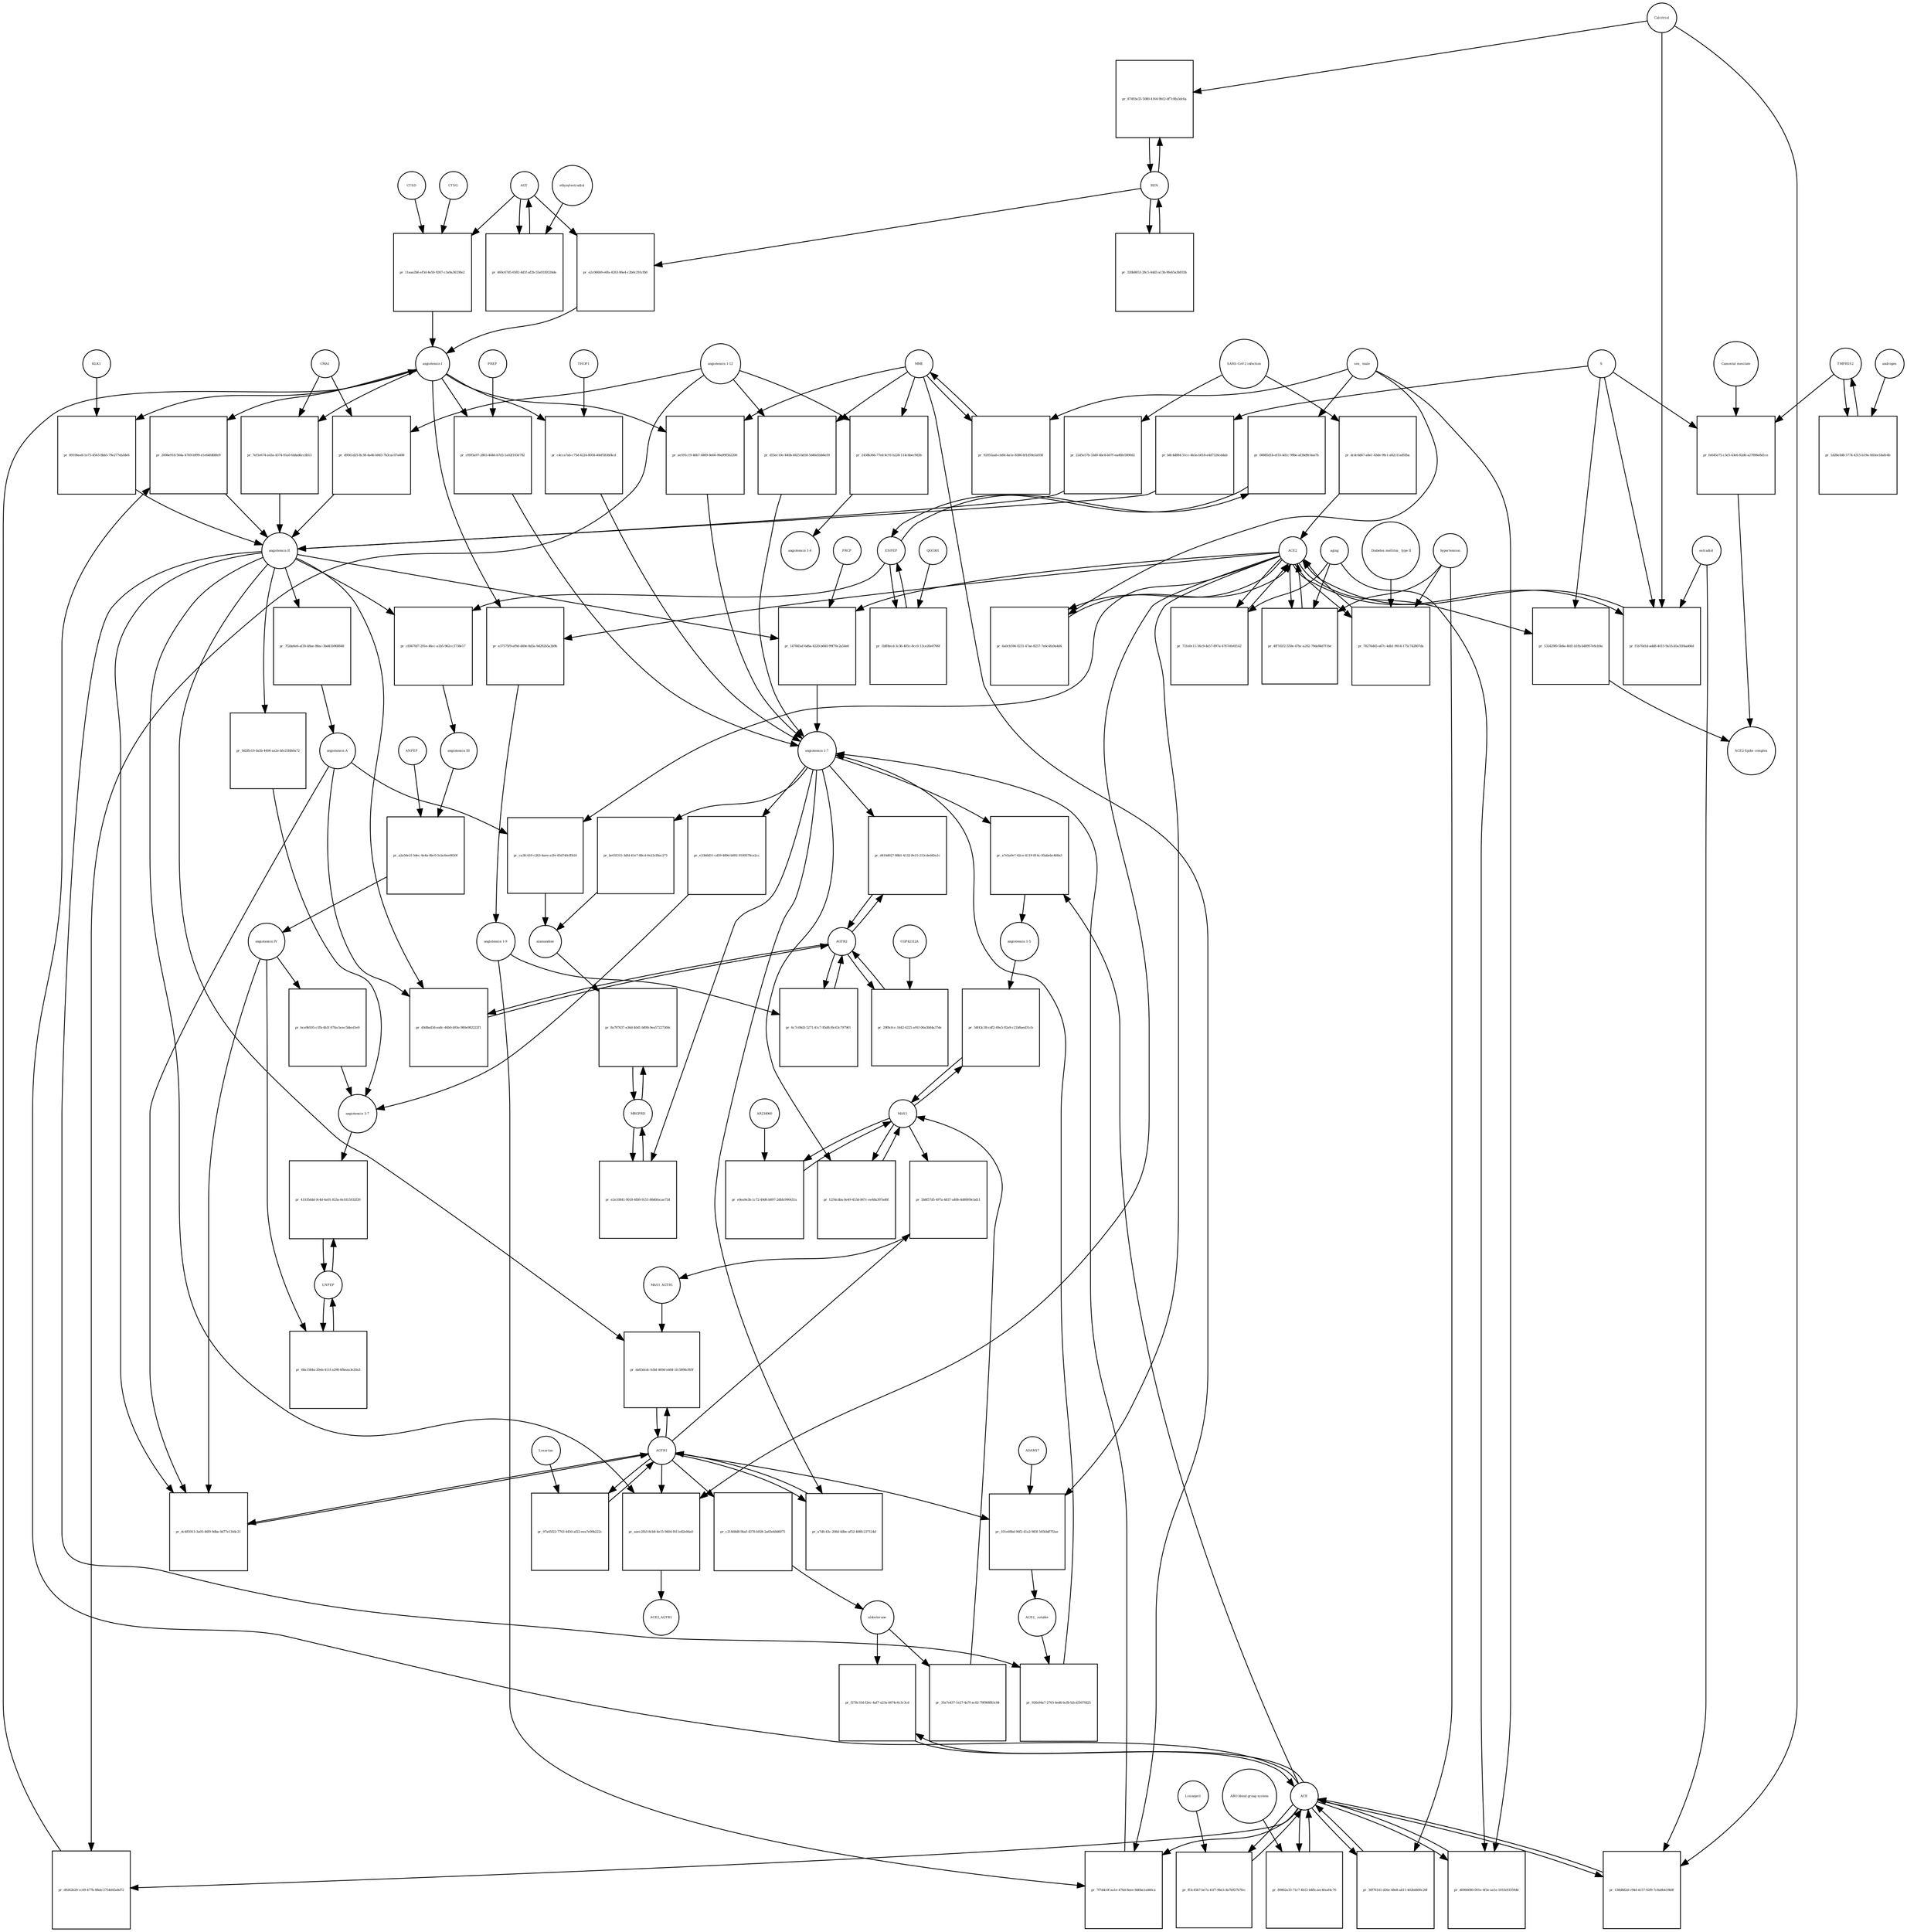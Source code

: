 strict digraph  {
"angiotensin I" [annotation="urn_miriam_obo.chebi_CHEBI%3A2718", bipartite=0, cls="simple chemical", fontsize=4, label="angiotensin I", shape=circle];
"pr_2006e918-564a-4769-b999-e1e64fd68fe9" [annotation="", bipartite=1, cls=process, fontsize=4, label="pr_2006e918-564a-4769-b999-e1e64fd68fe9", shape=square];
"angiotensin II" [annotation="urn_miriam_obo.chebi_CHEBI%3A48432", bipartite=0, cls="simple chemical", fontsize=4, label="angiotensin II", shape=circle];
ACE [annotation="urn_miriam_hgnc_HGNC%3A2707", bipartite=0, cls=macromolecule, fontsize=4, label=ACE, shape=circle];
"pr_e37575f9-ef9d-449e-8d3a-9d292b5a3b9b" [annotation="", bipartite=1, cls=process, fontsize=4, label="pr_e37575f9-ef9d-449e-8d3a-9d292b5a3b9b", shape=square];
"angiotensin 1-9" [annotation="urn_miriam_obo.chebi_CHEBI%3A80128", bipartite=0, cls="simple chemical", fontsize=4, label="angiotensin 1-9", shape=circle];
ACE2 [annotation="urn_miriam_hgnc_HGNC%3A13557", bipartite=0, cls=macromolecule, fontsize=4, label=ACE2, shape=circle];
"pr_7f7ddc0f-aa1e-47bd-8eee-8d6ba1ad40ca" [annotation="", bipartite=1, cls=process, fontsize=4, label="pr_7f7ddc0f-aa1e-47bd-8eee-8d6ba1ad40ca", shape=square];
"angiotensin 1-7" [annotation="urn_miriam_obo.chebi_CHEBI%3A55438", bipartite=0, cls="simple chemical", fontsize=4, label="angiotensin 1-7", shape=circle];
MME [annotation="", bipartite=0, cls=macromolecule, fontsize=4, label=MME, shape=circle];
"pr_147845af-6d6a-4220-b640-99f70c2a54e6" [annotation="", bipartite=1, cls=process, fontsize=4, label="pr_147845af-6d6a-4220-b640-99f70c2a54e6", shape=square];
PRCP [annotation="urn_miriam_hgnc_HGNC%3A9344", bipartite=0, cls=macromolecule, fontsize=4, label=PRCP, shape=circle];
"pr_a7e5a0e7-62ce-4119-814c-95abebc468a5" [annotation="", bipartite=1, cls=process, fontsize=4, label="pr_a7e5a0e7-62ce-4119-814c-95abebc468a5", shape=square];
"angiotensin 1-5" [annotation="urn_miriam_obo.chebi_CHEBI%3A80129", bipartite=0, cls="simple chemical", fontsize=4, label="angiotensin 1-5", shape=circle];
REN [annotation="urn_miriam_hgnc_HGNC%3A9958", bipartite=0, cls=macromolecule, fontsize=4, label=REN, shape=circle];
"pr_87493e33-5080-4164-9b12-df7c8fa3dc6a" [annotation="", bipartite=1, cls="omitted process", fontsize=4, label="pr_87493e33-5080-4164-9b12-df7c8fa3dc6a", shape=square];
Calcitriol [annotation="urn_miriam_obo.chebi_CHEBI%3A17823", bipartite=0, cls="simple chemical", fontsize=4, label=Calcitriol, shape=circle];
AGT [annotation="urn_miriam_hgnc_HGNC%3A333", bipartite=0, cls=macromolecule, fontsize=4, label=AGT, shape=circle];
"pr_e2c066b9-e6fa-4263-86e4-c2b0c291cfb0" [annotation="", bipartite=1, cls=process, fontsize=4, label="pr_e2c066b9-e6fa-4263-86e4-c2b0c291cfb0", shape=square];
"pr_ae591c19-46b7-4869-8e60-96a99f5b2206" [annotation="", bipartite=1, cls=process, fontsize=4, label="pr_ae591c19-46b7-4869-8e60-96a99f5b2206", shape=square];
MAS1 [annotation="urn_miriam_hgnc_HGNC%3A6899", bipartite=0, cls=macromolecule, fontsize=4, label=MAS1, shape=circle];
"pr_34f43c38-cdf2-49a5-92a9-c21b8aed31cb" [annotation="", bipartite=1, cls=process, fontsize=4, label="pr_34f43c38-cdf2-49a5-92a9-c21b8aed31cb", shape=square];
"pr_be01f315-3dfd-41e7-88cd-6e23cf8ac275" [annotation="", bipartite=1, cls=process, fontsize=4, label="pr_be01f315-3dfd-41e7-88cd-6e23cf8ac275", shape=square];
alamandine [annotation="urn_miriam_pubchem.compound_44192273", bipartite=0, cls="simple chemical", fontsize=4, label=alamandine, shape=circle];
"pr_7f2da6e6-af30-48ae-88ac-3bd41b968848" [annotation="", bipartite=1, cls=process, fontsize=4, label="pr_7f2da6e6-af30-48ae-88ac-3bd41b968848", shape=square];
"angiotensin A" [annotation="urn_miriam_kegg.compound_C20970|urn_miriam_pubchem.compound_91691124", bipartite=0, cls="simple chemical", fontsize=4, label="angiotensin A", shape=circle];
"pr_ca3fc410-c263-4aee-a1fe-85d740cffb16" [annotation="", bipartite=1, cls=process, fontsize=4, label="pr_ca3fc410-c263-4aee-a1fe-85d740cffb16", shape=square];
"pr_c8367fd7-291e-46cc-a1b5-962cc3738e17" [annotation="", bipartite=1, cls=process, fontsize=4, label="pr_c8367fd7-291e-46cc-a1b5-962cc3738e17", shape=square];
"angiotensin III" [annotation="urn_miriam_obo.chebi_CHEBI%3A89666", bipartite=0, cls="simple chemical", fontsize=4, label="angiotensin III", shape=circle];
ENPEP [annotation="urn_miriam_hgnc_HGNC%3A3355", bipartite=0, cls=macromolecule, fontsize=4, label=ENPEP, shape=circle];
"pr_a2a56e1f-5dec-4a4a-8bc0-5cbc6ee0650f" [annotation="", bipartite=1, cls=process, fontsize=4, label="pr_a2a56e1f-5dec-4a4a-8bc0-5cbc6ee0650f", shape=square];
"angiotensin IV" [annotation="urn_miriam_obo.chebi_CHEBI%3A80127", bipartite=0, cls="simple chemical", fontsize=4, label="angiotensin IV", shape=circle];
"ANPEP " [annotation="urn_miriam_hgnc_HGNC%3A500", bipartite=0, cls=macromolecule, fontsize=4, label="ANPEP ", shape=circle];
AGTR2 [annotation="urn_miriam_hgnc_HGNC%3A338", bipartite=0, cls=macromolecule, fontsize=4, label=AGTR2, shape=circle];
"pr_29f8cfcc-1642-4225-a91f-06a3b84a37de" [annotation="", bipartite=1, cls=process, fontsize=4, label="pr_29f8cfcc-1642-4225-a91f-06a3b84a37de", shape=square];
CGP42112A [annotation="urn_miriam_obo.chebi_CHEBI%3A147302", bipartite=0, cls="simple chemical", fontsize=4, label=CGP42112A, shape=circle];
"pr_326b8653-28c5-44d3-a13b-9fe65a3b933b" [annotation="", bipartite=1, cls=process, fontsize=4, label="pr_326b8653-28c5-44d3-a13b-9fe65a3b933b", shape=square];
"pr_101e69bd-96f2-41a2-983f-565fddf7f2ae" [annotation="", bipartite=1, cls=process, fontsize=4, label="pr_101e69bd-96f2-41a2-983f-565fddf7f2ae", shape=square];
"ACE2_ soluble" [annotation="urn_miriam_hgnc.symbol_ACE2", bipartite=0, cls=macromolecule, fontsize=4, label="ACE2_ soluble", shape=circle];
ADAM17 [annotation="urn_miriam_hgnc_HGNC%3A195", bipartite=0, cls=macromolecule, fontsize=4, label=ADAM17, shape=circle];
AGTR1 [annotation="urn_miriam_hgnc_HGNC%3A336", bipartite=0, cls=macromolecule, fontsize=4, label=AGTR1, shape=circle];
"pr_d0d8ad3d-ea8c-46b0-b93e-980e982222f1" [annotation="", bipartite=1, cls=process, fontsize=4, label="pr_d0d8ad3d-ea8c-46b0-b93e-980e982222f1", shape=square];
MRGPRD [annotation="urn_miriam_hgnc_HGNC%3A29626", bipartite=0, cls=macromolecule, fontsize=4, label=MRGPRD, shape=circle];
"pr_8a797637-e36d-40d1-b890-9ea57227360c" [annotation="", bipartite=1, cls=process, fontsize=4, label="pr_8a797637-e36d-40d1-b890-9ea57227360c", shape=square];
"pr_926a94a7-2763-4ed6-bcfb-b2cd3507fd25" [annotation="", bipartite=1, cls=process, fontsize=4, label="pr_926a94a7-2763-4ed6-bcfb-b2cd3507fd25", shape=square];
"pr_6a0cb594-0231-47ae-8257-7e6c4fa9a4d4" [annotation="", bipartite=1, cls=process, fontsize=4, label="pr_6a0cb594-0231-47ae-8257-7e6c4fa9a4d4", shape=square];
"sex_ male" [annotation=urn_miriam_mesh_D008297, bipartite=0, cls=phenotype, fontsize=4, label="sex_ male", shape=circle];
"pr_b8c4d884-51cc-4b3a-b018-e4d7326cddab" [annotation="", bipartite=1, cls=process, fontsize=4, label="pr_b8c4d884-51cc-4b3a-b018-e4d7326cddab", shape=square];
S [annotation="urn_miriam_uniprot_P0DTC2|urn_miriam_uniprot_P59594", bipartite=0, cls=macromolecule, fontsize=4, label=S, shape=circle];
"pr_dc485913-3a05-46f9-9dba-0d77e1344c21" [annotation="", bipartite=1, cls=process, fontsize=4, label="pr_dc485913-3a05-46f9-9dba-0d77e1344c21", shape=square];
"pr_aaec2fb3-8cb8-4e15-9404-f611e82e84a0" [annotation="", bipartite=1, cls=process, fontsize=4, label="pr_aaec2fb3-8cb8-4e15-9404-f611e82e84a0", shape=square];
ACE2_AGTR1 [annotation=urn_miriam_pubmed_25225202, bipartite=0, cls=complex, fontsize=4, label=ACE2_AGTR1, shape=circle];
"pr_532429f0-5b8a-4fd1-b1fb-648957e6cb9a" [annotation="", bipartite=1, cls=process, fontsize=4, label="pr_532429f0-5b8a-4fd1-b1fb-648957e6cb9a", shape=square];
"ACE2-Spike complex" [annotation=urn_miriam_pubmed_32275855, bipartite=0, cls=complex, fontsize=4, label="ACE2-Spike complex", shape=circle];
"pr_22d5e57b-33d0-4bc8-b07f-ead6fe5890d2" [annotation="", bipartite=1, cls=process, fontsize=4, label="pr_22d5e57b-33d0-4bc8-b07f-ead6fe5890d2", shape=square];
"SARS-CoV-2 infection" [annotation="urn_miriam_taxonomy_2697049|urn_miriam_mesh_C000657245", bipartite=0, cls=phenotype, fontsize=4, label="SARS-CoV-2 infection", shape=circle];
"angiotensin 1-12" [annotation=urn_miriam_pubmed_27465904, bipartite=0, cls="simple chemical", fontsize=4, label="angiotensin 1-12", shape=circle];
"pr_d9561d25-8c38-4a46-b9d3-7b3cac07a408" [annotation="", bipartite=1, cls=process, fontsize=4, label="pr_d9561d25-8c38-4a46-b9d3-7b3cac07a408", shape=square];
CMA1 [annotation="urn_miriam_hgnc_HGNC%3A2097", bipartite=0, cls=macromolecule, fontsize=4, label=CMA1, shape=circle];
TMPRSS2 [annotation="urn_miriam_hgnc_HGNC%3A11876", bipartite=0, cls=macromolecule, fontsize=4, label=TMPRSS2, shape=circle];
"pr_1d2be5d8-5774-4315-b19a-0d3ee1dafe4b" [annotation="", bipartite=1, cls="omitted process", fontsize=4, label="pr_1d2be5d8-5774-4315-b19a-0d3ee1dafe4b", shape=square];
androgen [annotation="urn_miriam_obo.chebi_CHEBI%3A50113", bipartite=0, cls="simple chemical", fontsize=4, label=androgen, shape=circle];
"pr_2438b366-77ed-4c91-b228-114c4bec9d3b" [annotation="", bipartite=1, cls=process, fontsize=4, label="pr_2438b366-77ed-4c91-b228-114c4bec9d3b", shape=square];
"angiotensin 1-4" [annotation=urn_miriam_pubmed_22490446, bipartite=0, cls="simple chemical", fontsize=4, label="angiotensin 1-4", shape=circle];
"pr_5b8f57d5-497a-4837-a49b-4d89f09cbd11" [annotation="", bipartite=1, cls=process, fontsize=4, label="pr_5b8f57d5-497a-4837-a49b-4d89f09cbd11", shape=square];
MAS1_AGTR1 [annotation=urn_miriam_pubmed_15809376, bipartite=0, cls=complex, fontsize=4, label=MAS1_AGTR1, shape=circle];
"pr_da83dcdc-b3bf-469d-a484-1fc5898cf85f" [annotation="", bipartite=1, cls=process, fontsize=4, label="pr_da83dcdc-b3bf-469d-a484-1fc5898cf85f", shape=square];
"pr_ff3c45b7-be7a-41f7-9be3-da7b927b7fec" [annotation="", bipartite=1, cls=process, fontsize=4, label="pr_ff3c45b7-be7a-41f7-9be3-da7b927b7fec", shape=square];
Lisinopril [annotation="urn_miriam_obo.chebi_CHEBI%3A43755", bipartite=0, cls="simple chemical", fontsize=4, label=Lisinopril, shape=circle];
"pr_d9262b29-cc69-477b-88ab-2754d45a8d72" [annotation="", bipartite=1, cls=process, fontsize=4, label="pr_d9262b29-cc69-477b-88ab-2754d45a8d72", shape=square];
LNPEP [annotation="urn_miriam_hgnc_HGNC%3A6656", bipartite=0, cls=macromolecule, fontsize=4, label=LNPEP, shape=circle];
"pr_68a1584a-20eb-411f-a298-6fbeaa3e20a3" [annotation="", bipartite=1, cls=process, fontsize=4, label="pr_68a1584a-20eb-411f-a298-6fbeaa3e20a3", shape=square];
"pr_d55ec10e-440b-4825-bb58-5d46d1bb6e59" [annotation="", bipartite=1, cls=process, fontsize=4, label="pr_d55ec10e-440b-4825-bb58-5d46d1bb6e59", shape=square];
"pr_e0ea9e3b-1c72-49d6-b897-2dfdc996431a" [annotation="", bipartite=1, cls=process, fontsize=4, label="pr_e0ea9e3b-1c72-49d6-b897-2dfdc996431a", shape=square];
AR234960 [annotation="urn_miriam_pubchem.compound_146025955", bipartite=0, cls="simple chemical", fontsize=4, label=AR234960, shape=circle];
"pr_1bff8ecd-3c36-405c-8cc0-13ce20e0706f" [annotation="", bipartite=1, cls=process, fontsize=4, label="pr_1bff8ecd-3c36-405c-8cc0-13ce20e0706f", shape=square];
QGC001 [annotation=urn_miriam_pubmed_24337978, bipartite=0, cls="simple chemical", fontsize=4, label=QGC001, shape=circle];
"pr_11aaa2b6-ef3d-4e50-9267-c3a9a36338e2" [annotation="", bipartite=1, cls=process, fontsize=4, label="pr_11aaa2b6-ef3d-4e50-9267-c3a9a36338e2", shape=square];
CTSD [annotation="urn_miriam_hgnc_HGNC%3A2529", bipartite=0, cls=macromolecule, fontsize=4, label=CTSD, shape=circle];
CTSG [annotation="urn_miriam_hgnc_HGNC%3A2532", bipartite=0, cls=macromolecule, fontsize=4, label=CTSG, shape=circle];
"pr_7ef1e674-a43a-4374-81a0-fddad6ccdb13" [annotation="", bipartite=1, cls=process, fontsize=4, label="pr_7ef1e674-a43a-4374-81a0-fddad6ccdb13", shape=square];
"pr_89106ea8-1e75-4563-8bb5-79e277eb3de6" [annotation="", bipartite=1, cls=process, fontsize=4, label="pr_89106ea8-1e75-4563-8bb5-79e277eb3de6", shape=square];
KLK1 [annotation="urn_miriam_hgnc_HGNC%3A6357", bipartite=0, cls=macromolecule, fontsize=4, label=KLK1, shape=circle];
"pr_c4cca7ab-c75d-4224-8058-40ef583bf4cd" [annotation="", bipartite=1, cls=process, fontsize=4, label="pr_c4cca7ab-c75d-4224-8058-40ef583bf4cd", shape=square];
THOP1 [annotation="urn_miriam_hgnc_HGNC%3A11793", bipartite=0, cls=macromolecule, fontsize=4, label=THOP1, shape=circle];
"pr_cf693a97-2803-4446-b7d3-1a02f103e782" [annotation="", bipartite=1, cls=process, fontsize=4, label="pr_cf693a97-2803-4446-b7d3-1a02f103e782", shape=square];
PREP [annotation="urn_miriam_hgnc_HGNC%3A9358", bipartite=0, cls=macromolecule, fontsize=4, label=PREP, shape=circle];
"pr_97a45f22-7763-4450-af22-eea7e09b222c" [annotation="", bipartite=1, cls=process, fontsize=4, label="pr_97a45f22-7763-4450-af22-eea7e09b222c", shape=square];
Losartan [annotation="urn_miriam_obo.chebi_CHEBI%3A6541", bipartite=0, cls="simple chemical", fontsize=4, label=Losartan, shape=circle];
"pr_a7dfc43c-208d-4dbe-af52-408fc237124d" [annotation="", bipartite=1, cls=process, fontsize=4, label="pr_a7dfc43c-208d-4dbe-af52-408fc237124d", shape=square];
"pr_d416d027-88b1-4132-8e15-213cded45a1c" [annotation="", bipartite=1, cls=process, fontsize=4, label="pr_d416d027-88b1-4132-8e15-213cded45a1c", shape=square];
"pr_6c7c08d3-5271-41c7-85d8-f6c63c797901" [annotation="", bipartite=1, cls=process, fontsize=4, label="pr_6c7c08d3-5271-41c7-85d8-f6c63c797901", shape=square];
"pr_1250cdba-0e49-453d-867c-ee48a397ad6f" [annotation="", bipartite=1, cls=process, fontsize=4, label="pr_1250cdba-0e49-453d-867c-ee48a397ad6f", shape=square];
"pr_e2e10841-9018-4fb9-9151-88d0fecae73d" [annotation="", bipartite=1, cls=process, fontsize=4, label="pr_e2e10841-9018-4fb9-9151-88d0fecae73d", shape=square];
"pr_e33b0d51-cd59-489d-b092-9189578ca2cc" [annotation="", bipartite=1, cls=process, fontsize=4, label="pr_e33b0d51-cd59-489d-b092-9189578ca2cc", shape=square];
"angiotensin 3-7" [annotation=urn_miriam_pubmed_30934934, bipartite=0, cls="simple chemical", fontsize=4, label="angiotensin 3-7", shape=circle];
"pr_9d2ffe19-0a5b-4406-aa2e-bfe25fdb0a72" [annotation="", bipartite=1, cls=process, fontsize=4, label="pr_9d2ffe19-0a5b-4406-aa2e-bfe25fdb0a72", shape=square];
"pr_bca9b505-c1fb-4b1f-976a-bcec5bbcd1e9" [annotation="", bipartite=1, cls=process, fontsize=4, label="pr_bca9b505-c1fb-4b1f-976a-bcec5bbcd1e9", shape=square];
"pr_fe645e75-c3e5-43e6-82d6-a27896e8d1ce" [annotation="", bipartite=1, cls="omitted process", fontsize=4, label="pr_fe645e75-c3e5-43e6-82d6-a27896e8d1ce", shape=square];
"Camostat mesilate" [annotation="urn_miriam_obo.chebi_CHEBI%3A135632", bipartite=0, cls="simple chemical", fontsize=4, label="Camostat mesilate", shape=circle];
"pr_41935ddd-9c4d-4a01-833a-6e1815932f20" [annotation="", bipartite=1, cls=process, fontsize=4, label="pr_41935ddd-9c4d-4a01-833a-6e1815932f20", shape=square];
"pr_f1b70d1d-add8-4015-9a16-b5e35f4ad66d" [annotation="", bipartite=1, cls="omitted process", fontsize=4, label="pr_f1b70d1d-add8-4015-9a16-b5e35f4ad66d", shape=square];
estradiol [annotation="urn_miriam_obo.chebi_CHEBI%3A16469", bipartite=0, cls="simple chemical", fontsize=4, label=estradiol, shape=circle];
"pr_460c67d5-6582-4d1f-af2b-55a9330326de" [annotation="", bipartite=1, cls="omitted process", fontsize=4, label="pr_460c67d5-6582-4d1f-af2b-55a9330326de", shape=square];
ethynylestradiol [annotation="urn_miriam_obo.chebi_CHEBI%3A4903", bipartite=0, cls="simple chemical", fontsize=4, label=ethynylestradiol, shape=circle];
"pr_dcdc6d67-a8e1-43de-9fe1-a82c11a85fba" [annotation="", bipartite=1, cls=process, fontsize=4, label="pr_dcdc6d67-a8e1-43de-9fe1-a82c11a85fba", shape=square];
"pr_d0066080-001e-4f3e-aa1e-181fa93359dd" [annotation="", bipartite=1, cls=process, fontsize=4, label="pr_d0066080-001e-4f3e-aa1e-181fa93359dd", shape=square];
aging [annotation="urn_miriam_obo.go_GO%3A0007568", bipartite=0, cls=phenotype, fontsize=4, label=aging, shape=circle];
"pr_89802a33-71e7-4b12-b4fb-aec4faaf4c76" [annotation="", bipartite=1, cls=process, fontsize=4, label="pr_89802a33-71e7-4b12-b4fb-aec4faaf4c76", shape=square];
"ABO blood group system" [annotation=urn_miriam_mesh_D000017, bipartite=0, cls=phenotype, fontsize=4, label="ABO blood group system", shape=circle];
"pr_731e0c11-56c9-4e57-897a-4767efe6f142" [annotation="", bipartite=1, cls="omitted process", fontsize=4, label="pr_731e0c11-56c9-4e57-897a-4767efe6f142", shape=square];
"pr_4ff7d1f2-550e-47bc-a202-79de84d7f16e" [annotation="", bipartite=1, cls=process, fontsize=4, label="pr_4ff7d1f2-550e-47bc-a202-79de84d7f16e", shape=square];
hypertension [annotation=urn_miriam_mesh_D006973, bipartite=0, cls=phenotype, fontsize=4, label=hypertension, shape=circle];
"pr_08885d1b-ef33-4d1c-99be-af3bd9c0aa7b" [annotation="", bipartite=1, cls=process, fontsize=4, label="pr_08885d1b-ef33-4d1c-99be-af3bd9c0aa7b", shape=square];
"pr_92055aab-cb84-4a1e-8386-bf1d59a5a938" [annotation="", bipartite=1, cls=process, fontsize=4, label="pr_92055aab-cb84-4a1e-8386-bf1d59a5a938", shape=square];
"pr_f278c33d-f2ec-4af7-a23a-6674c6c3c3cd" [annotation="", bipartite=1, cls=process, fontsize=4, label="pr_f278c33d-f2ec-4af7-a23a-6674c6c3c3cd", shape=square];
aldosterone [annotation="urn_miriam_obo.chebi_CHEBI%3A27584", bipartite=0, cls="simple chemical", fontsize=4, label=aldosterone, shape=circle];
"pr_35a7e437-1e27-4a7f-ac62-79f908f83c84" [annotation="", bipartite=1, cls=process, fontsize=4, label="pr_35a7e437-1e27-4a7f-ac62-79f908f83c84", shape=square];
"pr_138d8d2d-c94d-4157-92f9-7c8a8b419bdf" [annotation="", bipartite=1, cls="omitted process", fontsize=4, label="pr_138d8d2d-c94d-4157-92f9-7c8a8b419bdf", shape=square];
"pr_c21468d8-9baf-4378-b928-2a65e48d6075" [annotation="", bipartite=1, cls=process, fontsize=4, label="pr_c21468d8-9baf-4378-b928-2a65e48d6075", shape=square];
"pr_78276d45-a67c-4db1-9914-175c742807da" [annotation="", bipartite=1, cls="omitted process", fontsize=4, label="pr_78276d45-a67c-4db1-9914-175c742807da", shape=square];
" Diabetes mellitus_ type II" [annotation=urn_miriam_mesh_D003924, bipartite=0, cls=phenotype, fontsize=4, label=" Diabetes mellitus_ type II", shape=circle];
"pr_30f76141-d26e-48e8-ab11-402bd400c26f" [annotation="", bipartite=1, cls=process, fontsize=4, label="pr_30f76141-d26e-48e8-ab11-402bd400c26f", shape=square];
"angiotensin I" -> "pr_2006e918-564a-4769-b999-e1e64fd68fe9"  [annotation="", interaction_type=consumption];
"angiotensin I" -> "pr_e37575f9-ef9d-449e-8d3a-9d292b5a3b9b"  [annotation="", interaction_type=consumption];
"angiotensin I" -> "pr_ae591c19-46b7-4869-8e60-96a99f5b2206"  [annotation="", interaction_type=consumption];
"angiotensin I" -> "pr_7ef1e674-a43a-4374-81a0-fddad6ccdb13"  [annotation="", interaction_type=consumption];
"angiotensin I" -> "pr_89106ea8-1e75-4563-8bb5-79e277eb3de6"  [annotation="", interaction_type=consumption];
"angiotensin I" -> "pr_c4cca7ab-c75d-4224-8058-40ef583bf4cd"  [annotation="", interaction_type=consumption];
"angiotensin I" -> "pr_cf693a97-2803-4446-b7d3-1a02f103e782"  [annotation="", interaction_type=consumption];
"pr_2006e918-564a-4769-b999-e1e64fd68fe9" -> "angiotensin II"  [annotation="", interaction_type=production];
"angiotensin II" -> "pr_147845af-6d6a-4220-b640-99f70c2a54e6"  [annotation="", interaction_type=consumption];
"angiotensin II" -> "pr_7f2da6e6-af30-48ae-88ac-3bd41b968848"  [annotation="", interaction_type=consumption];
"angiotensin II" -> "pr_c8367fd7-291e-46cc-a1b5-962cc3738e17"  [annotation="", interaction_type=consumption];
"angiotensin II" -> "pr_d0d8ad3d-ea8c-46b0-b93e-980e982222f1"  [annotation="urn_miriam_pubmed_17630322|urn_miriam_taxonomy_9606|urn_miriam_pubmed_17138938", interaction_type=stimulation];
"angiotensin II" -> "pr_926a94a7-2763-4ed6-bcfb-b2cd3507fd25"  [annotation="", interaction_type=consumption];
"angiotensin II" -> "pr_dc485913-3a05-46f9-9dba-0d77e1344c21"  [annotation="urn_miriam_pubmed_26497614|urn_miriam_taxonomy_10116|urn_miriam_pubmed_17630322|urn_miriam_pubmed_32333398|urn_miriam_pubmed_17138938|urn_miriam_taxonomy_9606", interaction_type=stimulation];
"angiotensin II" -> "pr_aaec2fb3-8cb8-4e15-9404-f611e82e84a0"  [annotation="urn_miriam_pubmed_25225202|urn_miriam_taxonomy_9606", interaction_type=inhibition];
"angiotensin II" -> "pr_da83dcdc-b3bf-469d-a484-1fc5898cf85f"  [annotation="urn_miriam_pubmed_15809376|urn_miriam_taxonomy_9606", interaction_type=stimulation];
"angiotensin II" -> "pr_9d2ffe19-0a5b-4406-aa2e-bfe25fdb0a72"  [annotation="", interaction_type=consumption];
ACE -> "pr_2006e918-564a-4769-b999-e1e64fd68fe9"  [annotation="urn_miriam_taxonomy_9606|urn_miriam_pubmed_10969042", interaction_type=catalysis];
ACE -> "pr_7f7ddc0f-aa1e-47bd-8eee-8d6ba1ad40ca"  [annotation="urn_miriam_pubmed_15283675|urn_miriam_taxonomy_9606", interaction_type=catalysis];
ACE -> "pr_a7e5a0e7-62ce-4119-814c-95abebc468a5"  [annotation="urn_miriam_pubmed_10969042|urn_miriam_taxonomy_9606", interaction_type=catalysis];
ACE -> "pr_ff3c45b7-be7a-41f7-9be3-da7b927b7fec"  [annotation="", interaction_type=consumption];
ACE -> "pr_d9262b29-cc69-477b-88ab-2754d45a8d72"  [annotation="urn_miriam_pubmed_22490446|urn_miriam_taxonomy_10116", interaction_type=catalysis];
ACE -> "pr_d0066080-001e-4f3e-aa1e-181fa93359dd"  [annotation="", interaction_type=consumption];
ACE -> "pr_89802a33-71e7-4b12-b4fb-aec4faaf4c76"  [annotation="", interaction_type=consumption];
ACE -> "pr_f278c33d-f2ec-4af7-a23a-6674c6c3c3cd"  [annotation="", interaction_type=consumption];
ACE -> "pr_138d8d2d-c94d-4157-92f9-7c8a8b419bdf"  [annotation="", interaction_type=consumption];
ACE -> "pr_30f76141-d26e-48e8-ab11-402bd400c26f"  [annotation="", interaction_type=consumption];
"pr_e37575f9-ef9d-449e-8d3a-9d292b5a3b9b" -> "angiotensin 1-9"  [annotation="", interaction_type=production];
"angiotensin 1-9" -> "pr_7f7ddc0f-aa1e-47bd-8eee-8d6ba1ad40ca"  [annotation="", interaction_type=consumption];
"angiotensin 1-9" -> "pr_6c7c08d3-5271-41c7-85d8-f6c63c797901"  [annotation="urn_miriam_pubmed_30048754|urn_miriam_taxonomy_10116", interaction_type=stimulation];
ACE2 -> "pr_e37575f9-ef9d-449e-8d3a-9d292b5a3b9b"  [annotation="urn_miriam_pubmed_10969042|urn_miriam_taxonomy_9606", interaction_type=catalysis];
ACE2 -> "pr_147845af-6d6a-4220-b640-99f70c2a54e6"  [annotation="urn_miriam_taxonomy_10090|urn_miriam_pubmed_23392115", interaction_type=catalysis];
ACE2 -> "pr_ca3fc410-c263-4aee-a1fe-85d740cffb16"  [annotation="urn_miriam_pubmed_23446738|urn_miriam_taxonomy_9606", interaction_type=catalysis];
ACE2 -> "pr_101e69bd-96f2-41a2-983f-565fddf7f2ae"  [annotation="", interaction_type=consumption];
ACE2 -> "pr_6a0cb594-0231-47ae-8257-7e6c4fa9a4d4"  [annotation="", interaction_type=consumption];
ACE2 -> "pr_aaec2fb3-8cb8-4e15-9404-f611e82e84a0"  [annotation="", interaction_type=consumption];
ACE2 -> "pr_532429f0-5b8a-4fd1-b1fb-648957e6cb9a"  [annotation="", interaction_type=consumption];
ACE2 -> "pr_f1b70d1d-add8-4015-9a16-b5e35f4ad66d"  [annotation="", interaction_type=consumption];
ACE2 -> "pr_731e0c11-56c9-4e57-897a-4767efe6f142"  [annotation="", interaction_type=consumption];
ACE2 -> "pr_4ff7d1f2-550e-47bc-a202-79de84d7f16e"  [annotation="", interaction_type=consumption];
ACE2 -> "pr_78276d45-a67c-4db1-9914-175c742807da"  [annotation="", interaction_type=consumption];
"pr_7f7ddc0f-aa1e-47bd-8eee-8d6ba1ad40ca" -> "angiotensin 1-7"  [annotation="", interaction_type=production];
"angiotensin 1-7" -> "pr_a7e5a0e7-62ce-4119-814c-95abebc468a5"  [annotation="", interaction_type=consumption];
"angiotensin 1-7" -> "pr_be01f315-3dfd-41e7-88cd-6e23cf8ac275"  [annotation="", interaction_type=consumption];
"angiotensin 1-7" -> "pr_a7dfc43c-208d-4dbe-af52-408fc237124d"  [annotation="urn_miriam_pubmed_29928987|urn_miriam_taxonomy_9606", interaction_type=inhibition];
"angiotensin 1-7" -> "pr_d416d027-88b1-4132-8e15-213cded45a1c"  [annotation="urn_miriam_pubmed_15767466|urn_miriam_taxonomy_10116", interaction_type=stimulation];
"angiotensin 1-7" -> "pr_1250cdba-0e49-453d-867c-ee48a397ad6f"  [annotation="urn_miriam_pubmed_27217404|urn_miriam_taxonomy_9606", interaction_type=stimulation];
"angiotensin 1-7" -> "pr_e2e10841-9018-4fb9-9151-88d0fecae73d"  [annotation="urn_miriam_pubmed_27217404|urn_miriam_taxonomy_9606", interaction_type=stimulation];
"angiotensin 1-7" -> "pr_e33b0d51-cd59-489d-b092-9189578ca2cc"  [annotation="", interaction_type=consumption];
MME -> "pr_7f7ddc0f-aa1e-47bd-8eee-8d6ba1ad40ca"  [annotation="urn_miriam_pubmed_15283675|urn_miriam_taxonomy_9606", interaction_type=catalysis];
MME -> "pr_ae591c19-46b7-4869-8e60-96a99f5b2206"  [annotation="urn_miriam_taxonomy_9606|urn_miriam_pubmed_15283675", interaction_type=catalysis];
MME -> "pr_2438b366-77ed-4c91-b228-114c4bec9d3b"  [annotation="urn_miriam_pubmed_22490446|urn_miriam_taxonomy_10116", interaction_type=catalysis];
MME -> "pr_d55ec10e-440b-4825-bb58-5d46d1bb6e59"  [annotation="urn_miriam_pubmed_22490446|urn_miriam_taxonomy_10116", interaction_type=catalysis];
MME -> "pr_92055aab-cb84-4a1e-8386-bf1d59a5a938"  [annotation="", interaction_type=consumption];
"pr_147845af-6d6a-4220-b640-99f70c2a54e6" -> "angiotensin 1-7"  [annotation="", interaction_type=production];
PRCP -> "pr_147845af-6d6a-4220-b640-99f70c2a54e6"  [annotation="urn_miriam_taxonomy_10090|urn_miriam_pubmed_23392115", interaction_type=catalysis];
"pr_a7e5a0e7-62ce-4119-814c-95abebc468a5" -> "angiotensin 1-5"  [annotation="", interaction_type=production];
"angiotensin 1-5" -> "pr_34f43c38-cdf2-49a5-92a9-c21b8aed31cb"  [annotation="urn_miriam_pubmed_27660028|urn_miriam_taxonomy_10116", interaction_type=stimulation];
REN -> "pr_87493e33-5080-4164-9b12-df7c8fa3dc6a"  [annotation="", interaction_type=consumption];
REN -> "pr_e2c066b9-e6fa-4263-86e4-c2b0c291cfb0"  [annotation="urn_miriam_pubmed_10585461|urn_miriam_taxonomy_9606", interaction_type=catalysis];
REN -> "pr_326b8653-28c5-44d3-a13b-9fe65a3b933b"  [annotation="", interaction_type=consumption];
"pr_87493e33-5080-4164-9b12-df7c8fa3dc6a" -> REN  [annotation="", interaction_type=production];
Calcitriol -> "pr_87493e33-5080-4164-9b12-df7c8fa3dc6a"  [annotation="urn_miriam_pubmed_12122115|urn_miriam_taxonomy_10090", interaction_type=inhibition];
Calcitriol -> "pr_f1b70d1d-add8-4015-9a16-b5e35f4ad66d"  [annotation="urn_miriam_pubmed_32432918|urn_miriam_taxonomy_9606|urn_miriam_pubmed_19864379|urn_miriam_uniprot_P59594|urn_miriam_pubmed_26562171|urn_miriam_pubmed_28944831|urn_miriam_taxonomy_10116", interaction_type=stimulation];
Calcitriol -> "pr_138d8d2d-c94d-4157-92f9-7c8a8b419bdf"  [annotation="urn_miriam_pubmed_26562171|urn_miriam_taxonomy_9606|urn_miriam_pubmed_28944831|urn_miriam_taxonomy_10116", interaction_type=inhibition];
AGT -> "pr_e2c066b9-e6fa-4263-86e4-c2b0c291cfb0"  [annotation="", interaction_type=consumption];
AGT -> "pr_11aaa2b6-ef3d-4e50-9267-c3a9a36338e2"  [annotation="", interaction_type=consumption];
AGT -> "pr_460c67d5-6582-4d1f-af2b-55a9330326de"  [annotation="", interaction_type=consumption];
"pr_e2c066b9-e6fa-4263-86e4-c2b0c291cfb0" -> "angiotensin I"  [annotation="", interaction_type=production];
"pr_ae591c19-46b7-4869-8e60-96a99f5b2206" -> "angiotensin 1-7"  [annotation="", interaction_type=production];
MAS1 -> "pr_34f43c38-cdf2-49a5-92a9-c21b8aed31cb"  [annotation="", interaction_type=consumption];
MAS1 -> "pr_5b8f57d5-497a-4837-a49b-4d89f09cbd11"  [annotation="", interaction_type=consumption];
MAS1 -> "pr_e0ea9e3b-1c72-49d6-b897-2dfdc996431a"  [annotation="", interaction_type=consumption];
MAS1 -> "pr_1250cdba-0e49-453d-867c-ee48a397ad6f"  [annotation="", interaction_type=consumption];
"pr_34f43c38-cdf2-49a5-92a9-c21b8aed31cb" -> MAS1  [annotation="", interaction_type=production];
"pr_be01f315-3dfd-41e7-88cd-6e23cf8ac275" -> alamandine  [annotation="", interaction_type=production];
alamandine -> "pr_8a797637-e36d-40d1-b890-9ea57227360c"  [annotation="urn_miriam_pubmed_23446738|urn_miriam_taxonomy_9606", interaction_type=stimulation];
"pr_7f2da6e6-af30-48ae-88ac-3bd41b968848" -> "angiotensin A"  [annotation="", interaction_type=production];
"angiotensin A" -> "pr_ca3fc410-c263-4aee-a1fe-85d740cffb16"  [annotation="", interaction_type=consumption];
"angiotensin A" -> "pr_d0d8ad3d-ea8c-46b0-b93e-980e982222f1"  [annotation="urn_miriam_pubmed_17630322|urn_miriam_taxonomy_9606|urn_miriam_pubmed_17138938", interaction_type=stimulation];
"angiotensin A" -> "pr_dc485913-3a05-46f9-9dba-0d77e1344c21"  [annotation="urn_miriam_pubmed_26497614|urn_miriam_taxonomy_10116|urn_miriam_pubmed_17630322|urn_miriam_pubmed_32333398|urn_miriam_pubmed_17138938|urn_miriam_taxonomy_9606", interaction_type=stimulation];
"pr_ca3fc410-c263-4aee-a1fe-85d740cffb16" -> alamandine  [annotation="", interaction_type=production];
"pr_c8367fd7-291e-46cc-a1b5-962cc3738e17" -> "angiotensin III"  [annotation="", interaction_type=production];
"angiotensin III" -> "pr_a2a56e1f-5dec-4a4a-8bc0-5cbc6ee0650f"  [annotation="", interaction_type=consumption];
ENPEP -> "pr_c8367fd7-291e-46cc-a1b5-962cc3738e17"  [annotation="urn_miriam_pubmed_8876246|urn_miriam_taxonomy_10090", interaction_type=catalysis];
ENPEP -> "pr_1bff8ecd-3c36-405c-8cc0-13ce20e0706f"  [annotation="", interaction_type=consumption];
ENPEP -> "pr_08885d1b-ef33-4d1c-99be-af3bd9c0aa7b"  [annotation="", interaction_type=consumption];
"pr_a2a56e1f-5dec-4a4a-8bc0-5cbc6ee0650f" -> "angiotensin IV"  [annotation="", interaction_type=production];
"angiotensin IV" -> "pr_dc485913-3a05-46f9-9dba-0d77e1344c21"  [annotation="urn_miriam_pubmed_26497614|urn_miriam_taxonomy_10116|urn_miriam_pubmed_17630322|urn_miriam_pubmed_32333398|urn_miriam_pubmed_17138938|urn_miriam_taxonomy_9606", interaction_type=stimulation];
"angiotensin IV" -> "pr_68a1584a-20eb-411f-a298-6fbeaa3e20a3"  [annotation="urn_miriam_pubmed_11707427|urn_miriam_taxonomy_9606", interaction_type=stimulation];
"angiotensin IV" -> "pr_bca9b505-c1fb-4b1f-976a-bcec5bbcd1e9"  [annotation="", interaction_type=consumption];
"ANPEP " -> "pr_a2a56e1f-5dec-4a4a-8bc0-5cbc6ee0650f"  [annotation="urn_miriam_pubmed_8876246|urn_miriam_taxonomy_10090", interaction_type=catalysis];
AGTR2 -> "pr_29f8cfcc-1642-4225-a91f-06a3b84a37de"  [annotation="", interaction_type=consumption];
AGTR2 -> "pr_d0d8ad3d-ea8c-46b0-b93e-980e982222f1"  [annotation="", interaction_type=consumption];
AGTR2 -> "pr_d416d027-88b1-4132-8e15-213cded45a1c"  [annotation="", interaction_type=consumption];
AGTR2 -> "pr_6c7c08d3-5271-41c7-85d8-f6c63c797901"  [annotation="", interaction_type=consumption];
"pr_29f8cfcc-1642-4225-a91f-06a3b84a37de" -> AGTR2  [annotation="", interaction_type=production];
CGP42112A -> "pr_29f8cfcc-1642-4225-a91f-06a3b84a37de"  [annotation="urn_miriam_pubmed_25014541|urn_miriam_taxonomy_9606", interaction_type=stimulation];
"pr_326b8653-28c5-44d3-a13b-9fe65a3b933b" -> REN  [annotation="", interaction_type=production];
"pr_101e69bd-96f2-41a2-983f-565fddf7f2ae" -> "ACE2_ soluble"  [annotation="", interaction_type=production];
"ACE2_ soluble" -> "pr_926a94a7-2763-4ed6-bcfb-b2cd3507fd25"  [annotation="urn_miriam_pubmed_28512108|urn_miriam_taxonomy_9606", interaction_type=stimulation];
ADAM17 -> "pr_101e69bd-96f2-41a2-983f-565fddf7f2ae"  [annotation="urn_miriam_pubmed_24227843|urn_miriam_taxonomy_9606|urn_miriam_pubmed_32333398|urn_miriam_pubmed_28512108", interaction_type=catalysis];
AGTR1 -> "pr_101e69bd-96f2-41a2-983f-565fddf7f2ae"  [annotation="urn_miriam_pubmed_24227843|urn_miriam_taxonomy_9606|urn_miriam_pubmed_32333398|urn_miriam_pubmed_28512108", interaction_type=stimulation];
AGTR1 -> "pr_dc485913-3a05-46f9-9dba-0d77e1344c21"  [annotation="", interaction_type=consumption];
AGTR1 -> "pr_aaec2fb3-8cb8-4e15-9404-f611e82e84a0"  [annotation="", interaction_type=consumption];
AGTR1 -> "pr_5b8f57d5-497a-4837-a49b-4d89f09cbd11"  [annotation="", interaction_type=consumption];
AGTR1 -> "pr_da83dcdc-b3bf-469d-a484-1fc5898cf85f"  [annotation="", interaction_type=consumption];
AGTR1 -> "pr_97a45f22-7763-4450-af22-eea7e09b222c"  [annotation="", interaction_type=consumption];
AGTR1 -> "pr_a7dfc43c-208d-4dbe-af52-408fc237124d"  [annotation="", interaction_type=consumption];
AGTR1 -> "pr_c21468d8-9baf-4378-b928-2a65e48d6075"  [annotation="urn_miriam_pubmed_1338730|urn_miriam_taxonomy_10116", interaction_type=stimulation];
"pr_d0d8ad3d-ea8c-46b0-b93e-980e982222f1" -> AGTR2  [annotation="", interaction_type=production];
MRGPRD -> "pr_8a797637-e36d-40d1-b890-9ea57227360c"  [annotation="", interaction_type=consumption];
MRGPRD -> "pr_e2e10841-9018-4fb9-9151-88d0fecae73d"  [annotation="", interaction_type=consumption];
"pr_8a797637-e36d-40d1-b890-9ea57227360c" -> MRGPRD  [annotation="", interaction_type=production];
"pr_926a94a7-2763-4ed6-bcfb-b2cd3507fd25" -> "angiotensin 1-7"  [annotation="", interaction_type=production];
"pr_6a0cb594-0231-47ae-8257-7e6c4fa9a4d4" -> ACE2  [annotation="", interaction_type=production];
"sex_ male" -> "pr_6a0cb594-0231-47ae-8257-7e6c4fa9a4d4"  [annotation="urn_miriam_pubmed_26171856|urn_miriam_taxonomy_10116|urn_miriam_pubmed_26010093", interaction_type=stimulation];
"sex_ male" -> "pr_d0066080-001e-4f3e-aa1e-181fa93359dd"  [annotation="urn_miriam_taxonomy_9606|urn_miriam_pubmed_28174624", interaction_type=inhibition];
"sex_ male" -> "pr_08885d1b-ef33-4d1c-99be-af3bd9c0aa7b"  [annotation="urn_miriam_pubmed_28174624|urn_miriam_taxonomy_9606", interaction_type=inhibition];
"sex_ male" -> "pr_92055aab-cb84-4a1e-8386-bf1d59a5a938"  [annotation="urn_miriam_pubmed_28174624|urn_miriam_taxonomy_9606", interaction_type=stimulation];
"pr_b8c4d884-51cc-4b3a-b018-e4d7326cddab" -> "angiotensin II"  [annotation="", interaction_type=production];
S -> "pr_b8c4d884-51cc-4b3a-b018-e4d7326cddab"  [annotation="urn_miriam_pubmed_16007097|urn_miriam_taxonomy_10090|urn_miriam_uniprot_P59594|urn_miriam_pubmed_19375596|urn_miriam_taxonomy_9606", interaction_type=stimulation];
S -> "pr_532429f0-5b8a-4fd1-b1fb-648957e6cb9a"  [annotation="", interaction_type=consumption];
S -> "pr_fe645e75-c3e5-43e6-82d6-a27896e8d1ce"  [annotation="", interaction_type=consumption];
S -> "pr_f1b70d1d-add8-4015-9a16-b5e35f4ad66d"  [annotation="urn_miriam_pubmed_32432918|urn_miriam_taxonomy_9606|urn_miriam_pubmed_19864379|urn_miriam_uniprot_P59594|urn_miriam_pubmed_26562171|urn_miriam_pubmed_28944831|urn_miriam_taxonomy_10116", interaction_type=inhibition];
"pr_dc485913-3a05-46f9-9dba-0d77e1344c21" -> AGTR1  [annotation="", interaction_type=production];
"pr_aaec2fb3-8cb8-4e15-9404-f611e82e84a0" -> ACE2_AGTR1  [annotation="", interaction_type=production];
"pr_532429f0-5b8a-4fd1-b1fb-648957e6cb9a" -> "ACE2-Spike complex"  [annotation="", interaction_type=production];
"pr_22d5e57b-33d0-4bc8-b07f-ead6fe5890d2" -> "angiotensin II"  [annotation="", interaction_type=production];
"SARS-CoV-2 infection" -> "pr_22d5e57b-33d0-4bc8-b07f-ead6fe5890d2"  [annotation="urn_miriam_pubmed_32048163|urn_miriam_taxonomy_9606", interaction_type=stimulation];
"SARS-CoV-2 infection" -> "pr_dcdc6d67-a8e1-43de-9fe1-a82c11a85fba"  [annotation="urn_miriam_pubmed_32408336|urn_miriam_taxonomy_9606", interaction_type=inhibition];
"angiotensin 1-12" -> "pr_d9561d25-8c38-4a46-b9d3-7b3cac07a408"  [annotation="", interaction_type=consumption];
"angiotensin 1-12" -> "pr_2438b366-77ed-4c91-b228-114c4bec9d3b"  [annotation="", interaction_type=consumption];
"angiotensin 1-12" -> "pr_d9262b29-cc69-477b-88ab-2754d45a8d72"  [annotation="", interaction_type=consumption];
"angiotensin 1-12" -> "pr_d55ec10e-440b-4825-bb58-5d46d1bb6e59"  [annotation="", interaction_type=consumption];
"pr_d9561d25-8c38-4a46-b9d3-7b3cac07a408" -> "angiotensin II"  [annotation="", interaction_type=production];
CMA1 -> "pr_d9561d25-8c38-4a46-b9d3-7b3cac07a408"  [annotation="urn_miriam_pubmed_22180785|urn_miriam_taxonomy_9606", interaction_type=catalysis];
CMA1 -> "pr_7ef1e674-a43a-4374-81a0-fddad6ccdb13"  [annotation="urn_miriam_pubmed_2266130|urn_miriam_taxonomy_9606", interaction_type=catalysis];
TMPRSS2 -> "pr_1d2be5d8-5774-4315-b19a-0d3ee1dafe4b"  [annotation="", interaction_type=consumption];
TMPRSS2 -> "pr_fe645e75-c3e5-43e6-82d6-a27896e8d1ce"  [annotation="urn_miriam_pubmed_32142651|urn_miriam_taxonomy_9606|urn_miriam_uniprot_P0DTC2", interaction_type=stimulation];
"pr_1d2be5d8-5774-4315-b19a-0d3ee1dafe4b" -> TMPRSS2  [annotation="", interaction_type=production];
androgen -> "pr_1d2be5d8-5774-4315-b19a-0d3ee1dafe4b"  [annotation="urn_miriam_pubmed_10485450|urn_miriam_taxonomy_9606", interaction_type=stimulation];
"pr_2438b366-77ed-4c91-b228-114c4bec9d3b" -> "angiotensin 1-4"  [annotation="", interaction_type=production];
"pr_5b8f57d5-497a-4837-a49b-4d89f09cbd11" -> MAS1_AGTR1  [annotation="", interaction_type=production];
MAS1_AGTR1 -> "pr_da83dcdc-b3bf-469d-a484-1fc5898cf85f"  [annotation="urn_miriam_pubmed_15809376|urn_miriam_taxonomy_9606", interaction_type=inhibition];
"pr_da83dcdc-b3bf-469d-a484-1fc5898cf85f" -> AGTR1  [annotation="", interaction_type=production];
"pr_ff3c45b7-be7a-41f7-9be3-da7b927b7fec" -> ACE  [annotation="", interaction_type=production];
Lisinopril -> "pr_ff3c45b7-be7a-41f7-9be3-da7b927b7fec"  [annotation="urn_miriam_pubmed_2550696|urn_miriam_taxonomy_9606", interaction_type=inhibition];
"pr_d9262b29-cc69-477b-88ab-2754d45a8d72" -> "angiotensin I"  [annotation="", interaction_type=production];
LNPEP -> "pr_68a1584a-20eb-411f-a298-6fbeaa3e20a3"  [annotation="", interaction_type=consumption];
LNPEP -> "pr_41935ddd-9c4d-4a01-833a-6e1815932f20"  [annotation="", interaction_type=consumption];
"pr_68a1584a-20eb-411f-a298-6fbeaa3e20a3" -> LNPEP  [annotation="", interaction_type=production];
"pr_d55ec10e-440b-4825-bb58-5d46d1bb6e59" -> "angiotensin 1-7"  [annotation="", interaction_type=production];
"pr_e0ea9e3b-1c72-49d6-b897-2dfdc996431a" -> MAS1  [annotation="", interaction_type=production];
AR234960 -> "pr_e0ea9e3b-1c72-49d6-b897-2dfdc996431a"  [annotation="urn_miriam_pubmed_29287092|urn_miriam_taxonomy_9606", interaction_type=stimulation];
"pr_1bff8ecd-3c36-405c-8cc0-13ce20e0706f" -> ENPEP  [annotation="", interaction_type=production];
QGC001 -> "pr_1bff8ecd-3c36-405c-8cc0-13ce20e0706f"  [annotation="urn_miriam_pubmed_22710644|urn_miriam_taxonomy_10116", interaction_type=inhibition];
"pr_11aaa2b6-ef3d-4e50-9267-c3a9a36338e2" -> "angiotensin I"  [annotation="", interaction_type=production];
CTSD -> "pr_11aaa2b6-ef3d-4e50-9267-c3a9a36338e2"  [annotation="urn_miriam_pubmed_6172448|urn_miriam_taxonomy_9606", interaction_type=catalysis];
CTSG -> "pr_11aaa2b6-ef3d-4e50-9267-c3a9a36338e2"  [annotation="urn_miriam_pubmed_6172448|urn_miriam_taxonomy_9606", interaction_type=catalysis];
"pr_7ef1e674-a43a-4374-81a0-fddad6ccdb13" -> "angiotensin II"  [annotation="", interaction_type=production];
"pr_89106ea8-1e75-4563-8bb5-79e277eb3de6" -> "angiotensin II"  [annotation="", interaction_type=production];
KLK1 -> "pr_89106ea8-1e75-4563-8bb5-79e277eb3de6"  [annotation="urn_miriam_taxonomy_9823|urn_miriam_pubmed_6555043", interaction_type=catalysis];
"pr_c4cca7ab-c75d-4224-8058-40ef583bf4cd" -> "angiotensin 1-7"  [annotation="", interaction_type=production];
THOP1 -> "pr_c4cca7ab-c75d-4224-8058-40ef583bf4cd"  [annotation="urn_miriam_pubmed_24041943|urn_miriam_taxonomy_10116", interaction_type=catalysis];
"pr_cf693a97-2803-4446-b7d3-1a02f103e782" -> "angiotensin 1-7"  [annotation="", interaction_type=production];
PREP -> "pr_cf693a97-2803-4446-b7d3-1a02f103e782"  [annotation="urn_miriam_pubmed_1310484|urn_miriam_taxonomy_9606", interaction_type=catalysis];
"pr_97a45f22-7763-4450-af22-eea7e09b222c" -> AGTR1  [annotation="", interaction_type=production];
Losartan -> "pr_97a45f22-7763-4450-af22-eea7e09b222c"  [annotation="urn_miriam_pubmed_24530803|urn_miriam_taxonomy_8355", interaction_type=inhibition];
"pr_a7dfc43c-208d-4dbe-af52-408fc237124d" -> AGTR1  [annotation="", interaction_type=production];
"pr_d416d027-88b1-4132-8e15-213cded45a1c" -> AGTR2  [annotation="", interaction_type=production];
"pr_6c7c08d3-5271-41c7-85d8-f6c63c797901" -> AGTR2  [annotation="", interaction_type=production];
"pr_1250cdba-0e49-453d-867c-ee48a397ad6f" -> MAS1  [annotation="", interaction_type=production];
"pr_e2e10841-9018-4fb9-9151-88d0fecae73d" -> MRGPRD  [annotation="", interaction_type=production];
"pr_e33b0d51-cd59-489d-b092-9189578ca2cc" -> "angiotensin 3-7"  [annotation="", interaction_type=production];
"angiotensin 3-7" -> "pr_41935ddd-9c4d-4a01-833a-6e1815932f20"  [annotation="urn_miriam_pubmed_30934934|urn_miriam_taxonomy_40674", interaction_type=stimulation];
"pr_9d2ffe19-0a5b-4406-aa2e-bfe25fdb0a72" -> "angiotensin 3-7"  [annotation="", interaction_type=production];
"pr_bca9b505-c1fb-4b1f-976a-bcec5bbcd1e9" -> "angiotensin 3-7"  [annotation="", interaction_type=production];
"pr_fe645e75-c3e5-43e6-82d6-a27896e8d1ce" -> "ACE2-Spike complex"  [annotation="", interaction_type=production];
"Camostat mesilate" -> "pr_fe645e75-c3e5-43e6-82d6-a27896e8d1ce"  [annotation="urn_miriam_pubmed_32142651|urn_miriam_taxonomy_9606|urn_miriam_uniprot_P0DTC2", interaction_type=inhibition];
"pr_41935ddd-9c4d-4a01-833a-6e1815932f20" -> LNPEP  [annotation="", interaction_type=production];
"pr_f1b70d1d-add8-4015-9a16-b5e35f4ad66d" -> ACE2  [annotation="", interaction_type=production];
estradiol -> "pr_f1b70d1d-add8-4015-9a16-b5e35f4ad66d"  [annotation="urn_miriam_pubmed_32432918|urn_miriam_taxonomy_9606|urn_miriam_pubmed_19864379|urn_miriam_uniprot_P59594|urn_miriam_pubmed_26562171|urn_miriam_pubmed_28944831|urn_miriam_taxonomy_10116", interaction_type=modulation];
estradiol -> "pr_138d8d2d-c94d-4157-92f9-7c8a8b419bdf"  [annotation="urn_miriam_pubmed_26562171|urn_miriam_taxonomy_9606|urn_miriam_pubmed_28944831|urn_miriam_taxonomy_10116", interaction_type=stimulation];
"pr_460c67d5-6582-4d1f-af2b-55a9330326de" -> AGT  [annotation="", interaction_type=production];
ethynylestradiol -> "pr_460c67d5-6582-4d1f-af2b-55a9330326de"  [annotation="urn_miriam_pubmed_8351287|urn_miriam_taxonomy_10116", interaction_type=stimulation];
"pr_dcdc6d67-a8e1-43de-9fe1-a82c11a85fba" -> ACE2  [annotation="", interaction_type=production];
"pr_d0066080-001e-4f3e-aa1e-181fa93359dd" -> ACE  [annotation="", interaction_type=production];
aging -> "pr_d0066080-001e-4f3e-aa1e-181fa93359dd"  [annotation="urn_miriam_taxonomy_9606|urn_miriam_pubmed_28174624", interaction_type=inhibition];
aging -> "pr_731e0c11-56c9-4e57-897a-4767efe6f142"  [annotation="urn_miriam_pubmed_32432657|urn_miriam_taxonomy_9606", interaction_type=stimulation];
aging -> "pr_4ff7d1f2-550e-47bc-a202-79de84d7f16e"  [annotation="urn_miriam_pubmed_28174624|urn_miriam_taxonomy_9606|urn_miriam_pubmed_27965422", interaction_type=stimulation];
"pr_89802a33-71e7-4b12-b4fb-aec4faaf4c76" -> ACE  [annotation="", interaction_type=production];
"ABO blood group system" -> "pr_89802a33-71e7-4b12-b4fb-aec4faaf4c76"  [annotation="urn_miriam_pubmed_24803075|urn_miriam_pubmed_32343152|urn_miriam_pubmed_20066004|urn_miriam_pubmed_23937567|urn_miriam_taxonomy_9606", interaction_type=modulation];
"pr_731e0c11-56c9-4e57-897a-4767efe6f142" -> ACE2  [annotation="", interaction_type=production];
"pr_4ff7d1f2-550e-47bc-a202-79de84d7f16e" -> ACE2  [annotation="", interaction_type=production];
hypertension -> "pr_4ff7d1f2-550e-47bc-a202-79de84d7f16e"  [annotation="urn_miriam_pubmed_28174624|urn_miriam_taxonomy_9606|urn_miriam_pubmed_27965422", interaction_type=stimulation];
hypertension -> "pr_78276d45-a67c-4db1-9914-175c742807da"  [annotation="urn_miriam_pubmed_18403595|urn_miriam_pubmed_19034303|urn_miriam_taxonomy_9606", interaction_type=inhibition];
hypertension -> "pr_30f76141-d26e-48e8-ab11-402bd400c26f"  [annotation="urn_miriam_pubmed_18403595|urn_miriam_taxonomy_9606", interaction_type=stimulation];
"pr_08885d1b-ef33-4d1c-99be-af3bd9c0aa7b" -> ENPEP  [annotation="", interaction_type=production];
"pr_92055aab-cb84-4a1e-8386-bf1d59a5a938" -> MME  [annotation="", interaction_type=production];
"pr_f278c33d-f2ec-4af7-a23a-6674c6c3c3cd" -> ACE  [annotation="", interaction_type=production];
aldosterone -> "pr_f278c33d-f2ec-4af7-a23a-6674c6c3c3cd"  [annotation="urn_miriam_pubmed_31165585|urn_miriam_taxonomy_9606", interaction_type=stimulation];
aldosterone -> "pr_35a7e437-1e27-4a7f-ac62-79f908f83c84"  [annotation="urn_miriam_pubmed_31165585|urn_miriam_taxonomy_9606", interaction_type=inhibition];
"pr_35a7e437-1e27-4a7f-ac62-79f908f83c84" -> MAS1  [annotation="", interaction_type=production];
"pr_138d8d2d-c94d-4157-92f9-7c8a8b419bdf" -> ACE  [annotation="", interaction_type=production];
"pr_c21468d8-9baf-4378-b928-2a65e48d6075" -> aldosterone  [annotation="", interaction_type=production];
"pr_78276d45-a67c-4db1-9914-175c742807da" -> ACE2  [annotation="", interaction_type=production];
" Diabetes mellitus_ type II" -> "pr_78276d45-a67c-4db1-9914-175c742807da"  [annotation="urn_miriam_pubmed_18403595|urn_miriam_pubmed_19034303|urn_miriam_taxonomy_9606", interaction_type=inhibition];
"pr_30f76141-d26e-48e8-ab11-402bd400c26f" -> ACE  [annotation="", interaction_type=production];
}
